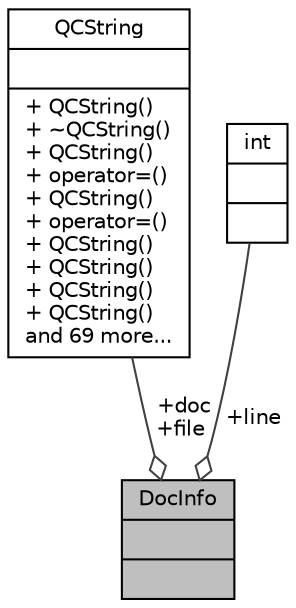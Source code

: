 digraph "DocInfo"
{
 // LATEX_PDF_SIZE
  edge [fontname="Helvetica",fontsize="10",labelfontname="Helvetica",labelfontsize="10"];
  node [fontname="Helvetica",fontsize="10",shape=record];
  Node1 [label="{DocInfo\n||}",height=0.2,width=0.4,color="black", fillcolor="grey75", style="filled", fontcolor="black",tooltip=" "];
  Node2 -> Node1 [color="grey25",fontsize="10",style="solid",label=" +doc\n+file" ,arrowhead="odiamond"];
  Node2 [label="{QCString\n||+ QCString()\l+ ~QCString()\l+ QCString()\l+ operator=()\l+ QCString()\l+ operator=()\l+ QCString()\l+ QCString()\l+ QCString()\l+ QCString()\land 69 more...\l}",height=0.2,width=0.4,color="black", fillcolor="white", style="filled",URL="$classQCString.html",tooltip=" "];
  Node3 -> Node1 [color="grey25",fontsize="10",style="solid",label=" +line" ,arrowhead="odiamond"];
  Node3 [label="{int\n||}",height=0.2,width=0.4,color="black", fillcolor="white", style="filled",URL="$classint.html",tooltip=" "];
}

